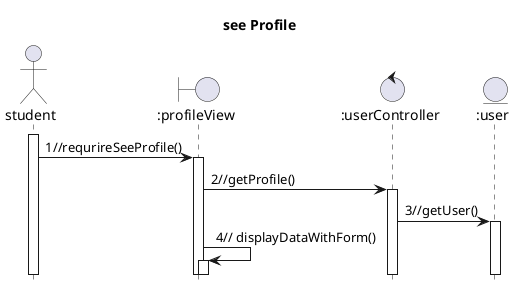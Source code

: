@startuml
hide footbox
title see Profile
actor student  
boundary ":profileView"
control ":userController"
entity   ":user"
activate student
student->":profileView":1//requrireSeeProfile()
activate ":profileView"
":profileView"->":userController":2//getProfile()
activate ":userController"
":userController"->":user":3//getUser()
activate ":user"
":profileView"->":profileView":4// displayDataWithForm()
activate ":profileView"
@enduml